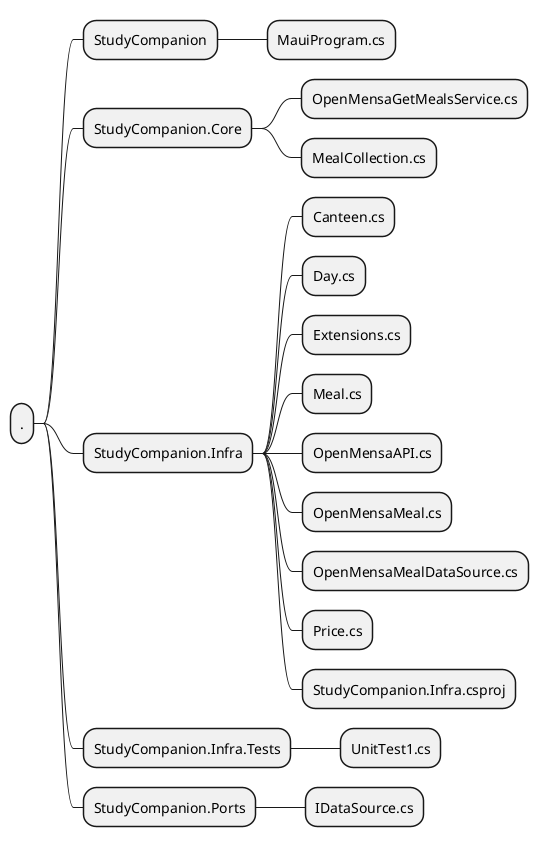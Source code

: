 
@startmindmap
* .
** StudyCompanion
' *** App.xaml
' *** App.xaml.cs
' *** AppShell.xaml
' *** AppShell.xaml.cs
' *** StudyCompanion.csproj
' *** MainPage.xaml
' *** MainPage.xaml.cs
*** MauiProgram.cs
' *** ServiceHelper.cs
' *** LocalizeExtension.cs
' *** Platforms
' **** Android
' **** MacCatalyst
' **** Tizen
' **** Windows
' **** iOS
' *** Properties
'**** launchSettings.json
'*** Common
'**** SectionViewModel.cs
' *** Tabs
' ' **** Courses
' ' ***** CoursesPage.xaml
' ' ***** CoursesPage.xaml.cs
' **** Mensa
' ***** MealQuery.cs
' ***** MensaPage.xaml
' ***** MensaPage.xaml.cs
' ***** MensaViewModel.cs
' ***** PriceConverter.cs
' ' **** Profs
' ' ***** ProfsPage.xaml
' ' ***** ProfsPage.xaml.cs
' ' **** Quiz
' ' ***** QuizPage.xaml
' ' ***** QuizPage.xaml.cs
' ' ***** QuizStatisticsPage.xaml
' ' ***** QuizStatisticsPage.xaml.cs
' ' ***** QuizViewModel.cs
' **** Settings
' ' ***** AcknowledgementsPage.xaml
' ' ***** AcknowledgementsPage.xaml.cs
' ***** AdditivesPage.xaml
' ***** AdditivesPage.xaml.cs
' ***** AdditivesViewModel.cs
' ***** AllergensPage.xaml
' ***** AllergensPage.xaml.cs
' ***** AllergensViewModel.cs
' ***** Settings.cs
' ***** SettingsPage.xaml
' ***** SettingsPage.xaml.cs
' ***** SettingsViewModel.cs
' *** Resources
' ' **** AppIcon
' ' **** Fonts
' ' **** Images
' ' ***** courses.svg
' ' ***** mensa.svg
' ' ***** profs.svg
' ' ***** quiz.svg
' ' ***** settings.svg
' ' ***** statistics.svg
' ' **** Raw
' ' ***** acknowledgements.html
' ' **** Splash
' **** Strings
' ***** AppResources.resx
' ' ***** AppResources.Designer.cs
' ***** AppResources.de.resx
' **** Styles
' ** StudyCompanion.sln
'** bin
'** obj
** StudyCompanion.Core
'** StudyCompanion.Core.Mock
*** OpenMensaGetMealsService.cs
*** MealCollection.cs
' ** StudyCompanion.Core.Tests
** StudyCompanion.Infra
*** Canteen.cs
*** Day.cs
*** Extensions.cs
*** Meal.cs
*** OpenMensaAPI.cs
*** OpenMensaMeal.cs
*** OpenMensaMealDataSource.cs
*** Price.cs
*** StudyCompanion.Infra.csproj
'** StudyCompanion.Infra.Mock
'*** MockMealDataSource.cs
** StudyCompanion.Infra.Tests
*** UnitTest1.cs
** StudyCompanion.Ports
' *** Additives.cs
' *** Allergens.cs
' *** Category.cs
*** IDataSource.cs
' *** IGetMealsService.cs
' *** IMeal.cs
' *** IMealCollection.cs
' *** IMealQuery.cs
' *** IPrice.cs
' *** IService.cs
'*** IQuestion.cs
'*** IYesNoQuestion.cs
@endmindmap
